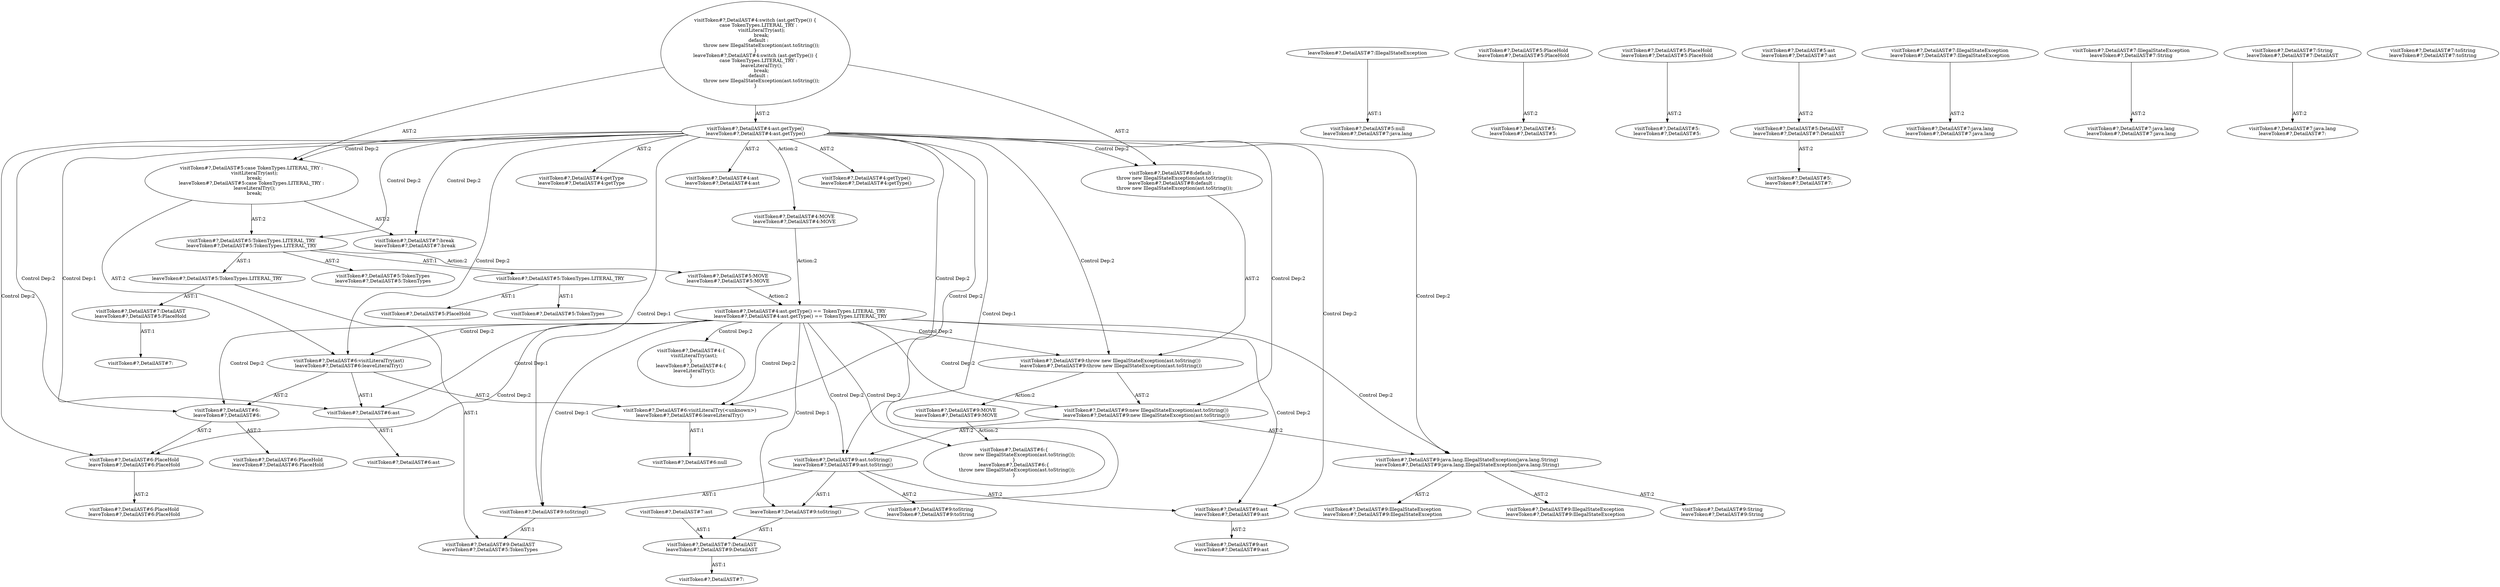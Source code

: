digraph "Pattern" {
0 [label="visitToken#?,DetailAST#5:MOVE
leaveToken#?,DetailAST#5:MOVE" shape=ellipse]
1 [label="visitToken#?,DetailAST#5:TokenTypes.LITERAL_TRY
leaveToken#?,DetailAST#5:TokenTypes.LITERAL_TRY" shape=ellipse]
2 [label="visitToken#?,DetailAST#4:ast.getType()
leaveToken#?,DetailAST#4:ast.getType()" shape=ellipse]
3 [label="visitToken#?,DetailAST#4:switch (ast.getType()) \{
    case TokenTypes.LITERAL_TRY :
        visitLiteralTry(ast);
        break;
    default :
        throw new IllegalStateException(ast.toString());
\}
leaveToken#?,DetailAST#4:switch (ast.getType()) \{
    case TokenTypes.LITERAL_TRY :
        leaveLiteralTry();
        break;
    default :
        throw new IllegalStateException(ast.toString());
\}" shape=ellipse]
4 [label="visitToken#?,DetailAST#4:getType
leaveToken#?,DetailAST#4:getType" shape=ellipse]
5 [label="visitToken#?,DetailAST#4:ast
leaveToken#?,DetailAST#4:ast" shape=ellipse]
6 [label="visitToken#?,DetailAST#4:getType()
leaveToken#?,DetailAST#4:getType()" shape=ellipse]
7 [label="visitToken#?,DetailAST#5:case TokenTypes.LITERAL_TRY :
    visitLiteralTry(ast);
    break;
leaveToken#?,DetailAST#5:case TokenTypes.LITERAL_TRY :
    leaveLiteralTry();
    break;" shape=ellipse]
8 [label="visitToken#?,DetailAST#6:visitLiteralTry(ast)
leaveToken#?,DetailAST#6:leaveLiteralTry()" shape=ellipse]
9 [label="visitToken#?,DetailAST#4:ast.getType() == TokenTypes.LITERAL_TRY
leaveToken#?,DetailAST#4:ast.getType() == TokenTypes.LITERAL_TRY" shape=ellipse]
10 [label="visitToken#?,DetailAST#4:\{
    visitLiteralTry(ast);
\}
leaveToken#?,DetailAST#4:\{
    leaveLiteralTry();
\}" shape=ellipse]
11 [label="visitToken#?,DetailAST#6:visitLiteralTry(<unknown>)
leaveToken#?,DetailAST#6:leaveLiteralTry()" shape=ellipse]
12 [label="visitToken#?,DetailAST#5:null
leaveToken#?,DetailAST#7:java.lang" shape=ellipse]
13 [label="visitToken#?,DetailAST#6:
leaveToken#?,DetailAST#6:" shape=ellipse]
14 [label="visitToken#?,DetailAST#5:PlaceHold
leaveToken#?,DetailAST#5:PlaceHold" shape=ellipse]
15 [label="visitToken#?,DetailAST#5:
leaveToken#?,DetailAST#5:" shape=ellipse]
16 [label="visitToken#?,DetailAST#6:PlaceHold
leaveToken#?,DetailAST#6:PlaceHold" shape=ellipse]
17 [label="visitToken#?,DetailAST#5:PlaceHold
leaveToken#?,DetailAST#5:PlaceHold" shape=ellipse]
18 [label="visitToken#?,DetailAST#5:
leaveToken#?,DetailAST#5:" shape=ellipse]
19 [label="visitToken#?,DetailAST#6:ast" shape=ellipse]
20 [label="visitToken#?,DetailAST#5:ast
leaveToken#?,DetailAST#7:ast" shape=ellipse]
21 [label="visitToken#?,DetailAST#5:DetailAST
leaveToken#?,DetailAST#7:DetailAST" shape=ellipse]
22 [label="visitToken#?,DetailAST#5:
leaveToken#?,DetailAST#7:" shape=ellipse]
23 [label="visitToken#?,DetailAST#6:\{
    throw new IllegalStateException(ast.toString());
\}
leaveToken#?,DetailAST#6:\{
    throw new IllegalStateException(ast.toString());
\}" shape=ellipse]
24 [label="visitToken#?,DetailAST#9:throw new IllegalStateException(ast.toString())
leaveToken#?,DetailAST#9:throw new IllegalStateException(ast.toString())" shape=ellipse]
25 [label="visitToken#?,DetailAST#9:new IllegalStateException(ast.toString())
leaveToken#?,DetailAST#9:new IllegalStateException(ast.toString())" shape=ellipse]
26 [label="visitToken#?,DetailAST#9:java.lang.IllegalStateException(java.lang.String)
leaveToken#?,DetailAST#9:java.lang.IllegalStateException(java.lang.String)" shape=ellipse]
27 [label="visitToken#?,DetailAST#7:IllegalStateException
leaveToken#?,DetailAST#7:IllegalStateException" shape=ellipse]
28 [label="visitToken#?,DetailAST#7:java.lang
leaveToken#?,DetailAST#7:java.lang" shape=ellipse]
29 [label="visitToken#?,DetailAST#7:IllegalStateException
leaveToken#?,DetailAST#7:String" shape=ellipse]
30 [label="visitToken#?,DetailAST#7:java.lang
leaveToken#?,DetailAST#7:java.lang" shape=ellipse]
31 [label="visitToken#?,DetailAST#7:String
leaveToken#?,DetailAST#7:DetailAST" shape=ellipse]
32 [label="visitToken#?,DetailAST#7:java.lang
leaveToken#?,DetailAST#7:" shape=ellipse]
33 [label="visitToken#?,DetailAST#9:ast.toString()
leaveToken#?,DetailAST#9:ast.toString()" shape=ellipse]
34 [label="visitToken#?,DetailAST#7:toString
leaveToken#?,DetailAST#7:toString" shape=ellipse]
35 [label="visitToken#?,DetailAST#9:ast
leaveToken#?,DetailAST#9:ast" shape=ellipse]
36 [label="visitToken#?,DetailAST#7:ast" shape=ellipse]
37 [label="visitToken#?,DetailAST#7:DetailAST
leaveToken#?,DetailAST#9:DetailAST" shape=ellipse]
38 [label="visitToken#?,DetailAST#7:" shape=ellipse]
39 [label="visitToken#?,DetailAST#9:toString()" shape=ellipse]
40 [label="visitToken#?,DetailAST#7:DetailAST
leaveToken#?,DetailAST#5:PlaceHold" shape=ellipse]
41 [label="visitToken#?,DetailAST#7:" shape=ellipse]
42 [label="visitToken#?,DetailAST#6:null" shape=ellipse]
43 [label="visitToken#?,DetailAST#6:PlaceHold
leaveToken#?,DetailAST#6:PlaceHold" shape=ellipse]
44 [label="visitToken#?,DetailAST#6:PlaceHold
leaveToken#?,DetailAST#6:PlaceHold" shape=ellipse]
45 [label="visitToken#?,DetailAST#6:ast" shape=ellipse]
46 [label="visitToken#?,DetailAST#9:IllegalStateException
leaveToken#?,DetailAST#9:IllegalStateException" shape=ellipse]
47 [label="visitToken#?,DetailAST#9:IllegalStateException
leaveToken#?,DetailAST#9:IllegalStateException" shape=ellipse]
48 [label="visitToken#?,DetailAST#9:String
leaveToken#?,DetailAST#9:String" shape=ellipse]
49 [label="visitToken#?,DetailAST#9:toString
leaveToken#?,DetailAST#9:toString" shape=ellipse]
50 [label="visitToken#?,DetailAST#9:ast
leaveToken#?,DetailAST#9:ast" shape=ellipse]
51 [label="visitToken#?,DetailAST#9:DetailAST
leaveToken#?,DetailAST#5:TokenTypes" shape=ellipse]
52 [label="visitToken#?,DetailAST#9:MOVE
leaveToken#?,DetailAST#9:MOVE" shape=ellipse]
53 [label="visitToken#?,DetailAST#7:break
leaveToken#?,DetailAST#7:break" shape=ellipse]
54 [label="visitToken#?,DetailAST#8:default :
    throw new IllegalStateException(ast.toString());
leaveToken#?,DetailAST#8:default :
    throw new IllegalStateException(ast.toString());" shape=ellipse]
55 [label="visitToken#?,DetailAST#4:MOVE
leaveToken#?,DetailAST#4:MOVE" shape=ellipse]
56 [label="visitToken#?,DetailAST#5:TokenTypes
leaveToken#?,DetailAST#5:TokenTypes" shape=ellipse]
57 [label="visitToken#?,DetailAST#5:TokenTypes.LITERAL_TRY" shape=ellipse]
58 [label="visitToken#?,DetailAST#5:TokenTypes" shape=ellipse]
59 [label="visitToken#?,DetailAST#5:PlaceHold" shape=ellipse]
60 [label="leaveToken#?,DetailAST#7:IllegalStateException" shape=ellipse]
61 [label="leaveToken#?,DetailAST#9:toString()" shape=ellipse]
62 [label="leaveToken#?,DetailAST#5:TokenTypes.LITERAL_TRY" shape=ellipse]
0 -> 9 [label="Action:2"];
1 -> 0 [label="Action:2"];
1 -> 56 [label="AST:2"];
1 -> 57 [label="AST:1"];
1 -> 62 [label="AST:1"];
2 -> 1 [label="Control Dep:2"];
2 -> 4 [label="AST:2"];
2 -> 5 [label="AST:2"];
2 -> 6 [label="AST:2"];
2 -> 7 [label="Control Dep:2"];
2 -> 8 [label="Control Dep:2"];
2 -> 11 [label="Control Dep:2"];
2 -> 13 [label="Control Dep:2"];
2 -> 16 [label="Control Dep:2"];
2 -> 19 [label="Control Dep:1"];
2 -> 53 [label="Control Dep:2"];
2 -> 54 [label="Control Dep:2"];
2 -> 24 [label="Control Dep:2"];
2 -> 25 [label="Control Dep:2"];
2 -> 26 [label="Control Dep:2"];
2 -> 33 [label="Control Dep:2"];
2 -> 39 [label="Control Dep:1"];
2 -> 35 [label="Control Dep:2"];
2 -> 55 [label="Action:2"];
2 -> 61 [label="Control Dep:1"];
3 -> 2 [label="AST:2"];
3 -> 7 [label="AST:2"];
3 -> 54 [label="AST:2"];
7 -> 1 [label="AST:2"];
7 -> 8 [label="AST:2"];
7 -> 53 [label="AST:2"];
8 -> 13 [label="AST:2"];
8 -> 11 [label="AST:2"];
8 -> 19 [label="AST:1"];
9 -> 8 [label="Control Dep:2"];
9 -> 10 [label="Control Dep:2"];
9 -> 23 [label="Control Dep:2"];
9 -> 11 [label="Control Dep:2"];
9 -> 13 [label="Control Dep:2"];
9 -> 16 [label="Control Dep:2"];
9 -> 19 [label="Control Dep:1"];
9 -> 24 [label="Control Dep:2"];
9 -> 25 [label="Control Dep:2"];
9 -> 26 [label="Control Dep:2"];
9 -> 33 [label="Control Dep:2"];
9 -> 39 [label="Control Dep:1"];
9 -> 35 [label="Control Dep:2"];
9 -> 61 [label="Control Dep:1"];
11 -> 42 [label="AST:1"];
13 -> 43 [label="AST:2"];
13 -> 16 [label="AST:2"];
14 -> 15 [label="AST:2"];
16 -> 44 [label="AST:2"];
17 -> 18 [label="AST:2"];
19 -> 45 [label="AST:1"];
20 -> 21 [label="AST:2"];
21 -> 22 [label="AST:2"];
24 -> 25 [label="AST:2"];
24 -> 52 [label="Action:2"];
25 -> 26 [label="AST:2"];
25 -> 33 [label="AST:2"];
26 -> 46 [label="AST:2"];
26 -> 47 [label="AST:2"];
26 -> 48 [label="AST:2"];
27 -> 28 [label="AST:2"];
29 -> 30 [label="AST:2"];
31 -> 32 [label="AST:2"];
33 -> 49 [label="AST:2"];
33 -> 35 [label="AST:2"];
33 -> 39 [label="AST:1"];
33 -> 61 [label="AST:1"];
35 -> 50 [label="AST:2"];
36 -> 37 [label="AST:1"];
37 -> 38 [label="AST:1"];
39 -> 51 [label="AST:1"];
40 -> 41 [label="AST:1"];
52 -> 23 [label="Action:2"];
54 -> 24 [label="AST:2"];
55 -> 9 [label="Action:2"];
57 -> 58 [label="AST:1"];
57 -> 59 [label="AST:1"];
60 -> 12 [label="AST:1"];
61 -> 37 [label="AST:1"];
62 -> 51 [label="AST:1"];
62 -> 40 [label="AST:1"];
}